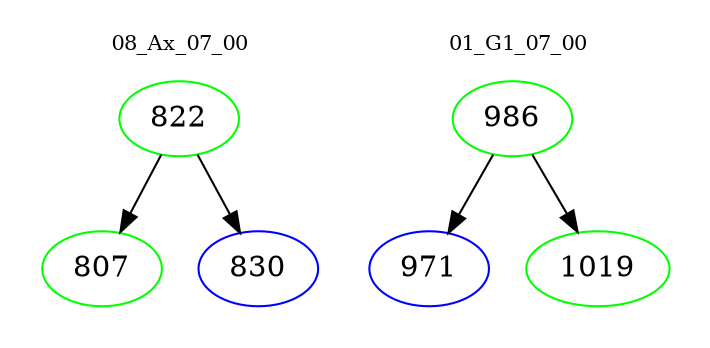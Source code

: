 digraph{
subgraph cluster_0 {
color = white
label = "08_Ax_07_00";
fontsize=10;
T0_822 [label="822", color="green"]
T0_822 -> T0_807 [color="black"]
T0_807 [label="807", color="green"]
T0_822 -> T0_830 [color="black"]
T0_830 [label="830", color="blue"]
}
subgraph cluster_1 {
color = white
label = "01_G1_07_00";
fontsize=10;
T1_986 [label="986", color="green"]
T1_986 -> T1_971 [color="black"]
T1_971 [label="971", color="blue"]
T1_986 -> T1_1019 [color="black"]
T1_1019 [label="1019", color="green"]
}
}
